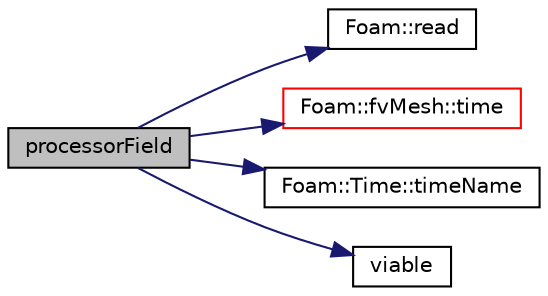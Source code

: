 digraph "processorField"
{
  bgcolor="transparent";
  edge [fontname="Helvetica",fontsize="10",labelfontname="Helvetica",labelfontsize="10"];
  node [fontname="Helvetica",fontsize="10",shape=record];
  rankdir="LR";
  Node1 [label="processorField",height=0.2,width=0.4,color="black", fillcolor="grey75", style="filled", fontcolor="black"];
  Node1 -> Node2 [color="midnightblue",fontsize="10",style="solid",fontname="Helvetica"];
  Node2 [label="Foam::read",height=0.2,width=0.4,color="black",URL="$a10974.html#a18efc6d016047ec7c6d5150d913d8c34"];
  Node1 -> Node3 [color="midnightblue",fontsize="10",style="solid",fontname="Helvetica"];
  Node3 [label="Foam::fvMesh::time",height=0.2,width=0.4,color="red",URL="$a00889.html#a48fcf6de2789aff6b430b5fc1a05693f",tooltip="Return the top-level database. "];
  Node1 -> Node4 [color="midnightblue",fontsize="10",style="solid",fontname="Helvetica"];
  Node4 [label="Foam::Time::timeName",height=0.2,width=0.4,color="black",URL="$a02683.html#a5ae6a110de1b22323e19a46943c7f0c1",tooltip="Return time name of given scalar time. "];
  Node1 -> Node5 [color="midnightblue",fontsize="10",style="solid",fontname="Helvetica"];
  Node5 [label="viable",height=0.2,width=0.4,color="black",URL="$a02024.html#ae85169e19d6b0c86d23e7e1d361bf83f",tooltip="Return true if the construction of this functionObject is viable. "];
}
